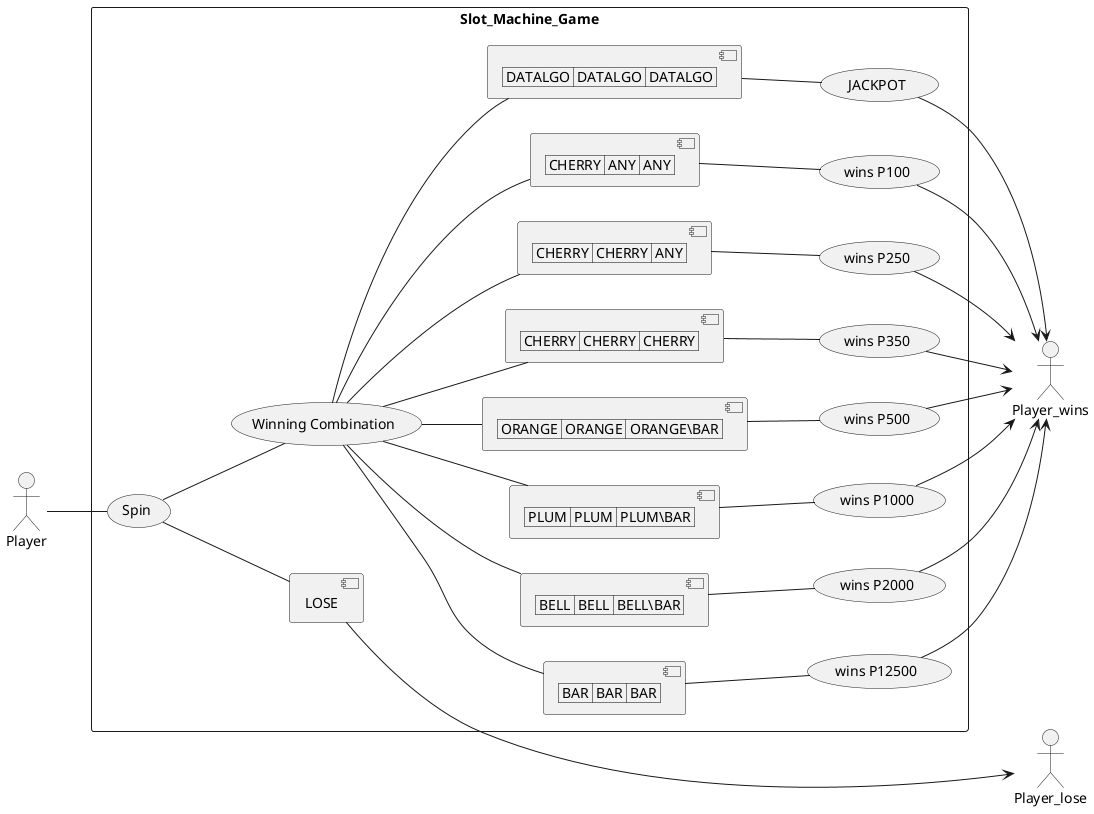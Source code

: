 @startuml
left to right direction
skinparam packageStyle rectangle
actor Player


rectangle Slot_Machine_Game {
Player --(Spin)
(Spin)--[LOSE]
(Spin)--(Winning Combination)

(Winning Combination) -- [| BAR | BAR | BAR |]
(Winning Combination) -- [| BELL | BELL | BELL\BAR |]
(Winning Combination) -- [| PLUM | PLUM | PLUM\BAR |]
(Winning Combination) -- [| ORANGE | ORANGE | ORANGE\BAR |]
(Winning Combination) -- [| CHERRY | CHERRY | CHERRY |]
(Winning Combination) -- [| CHERRY | CHERRY | ANY |]
(Winning Combination) -- [| CHERRY | ANY | ANY |]
(Winning Combination) -- [| DATALGO | DATALGO | DATALGO |]

[| BAR | BAR | BAR |] -- (wins P12500)
[| BELL | BELL | BELL\BAR |] -- (wins P2000)
[| PLUM | PLUM | PLUM\BAR |] -- (wins P1000)
[| ORANGE | ORANGE | ORANGE\BAR |] -- (wins P500)
[| CHERRY | CHERRY | CHERRY |] -- (wins P350)
[| CHERRY | CHERRY | ANY |] -- (wins P250)
[| CHERRY | ANY | ANY |] -- (wins P100)
[| DATALGO | DATALGO | DATALGO |] -- ( JACKPOT )



}
actor Player_wins
(wins P12500) --> Player_wins
(wins P2000) --> Player_wins
(wins P1000) --> Player_wins
(wins P500) --> Player_wins
(wins P350) --> Player_wins
(wins P250) --> Player_wins
(wins P100) --> Player_wins
( JACKPOT ) --> Player_wins






actor Player_lose
[LOSE] ----> Player_lose





@enduml